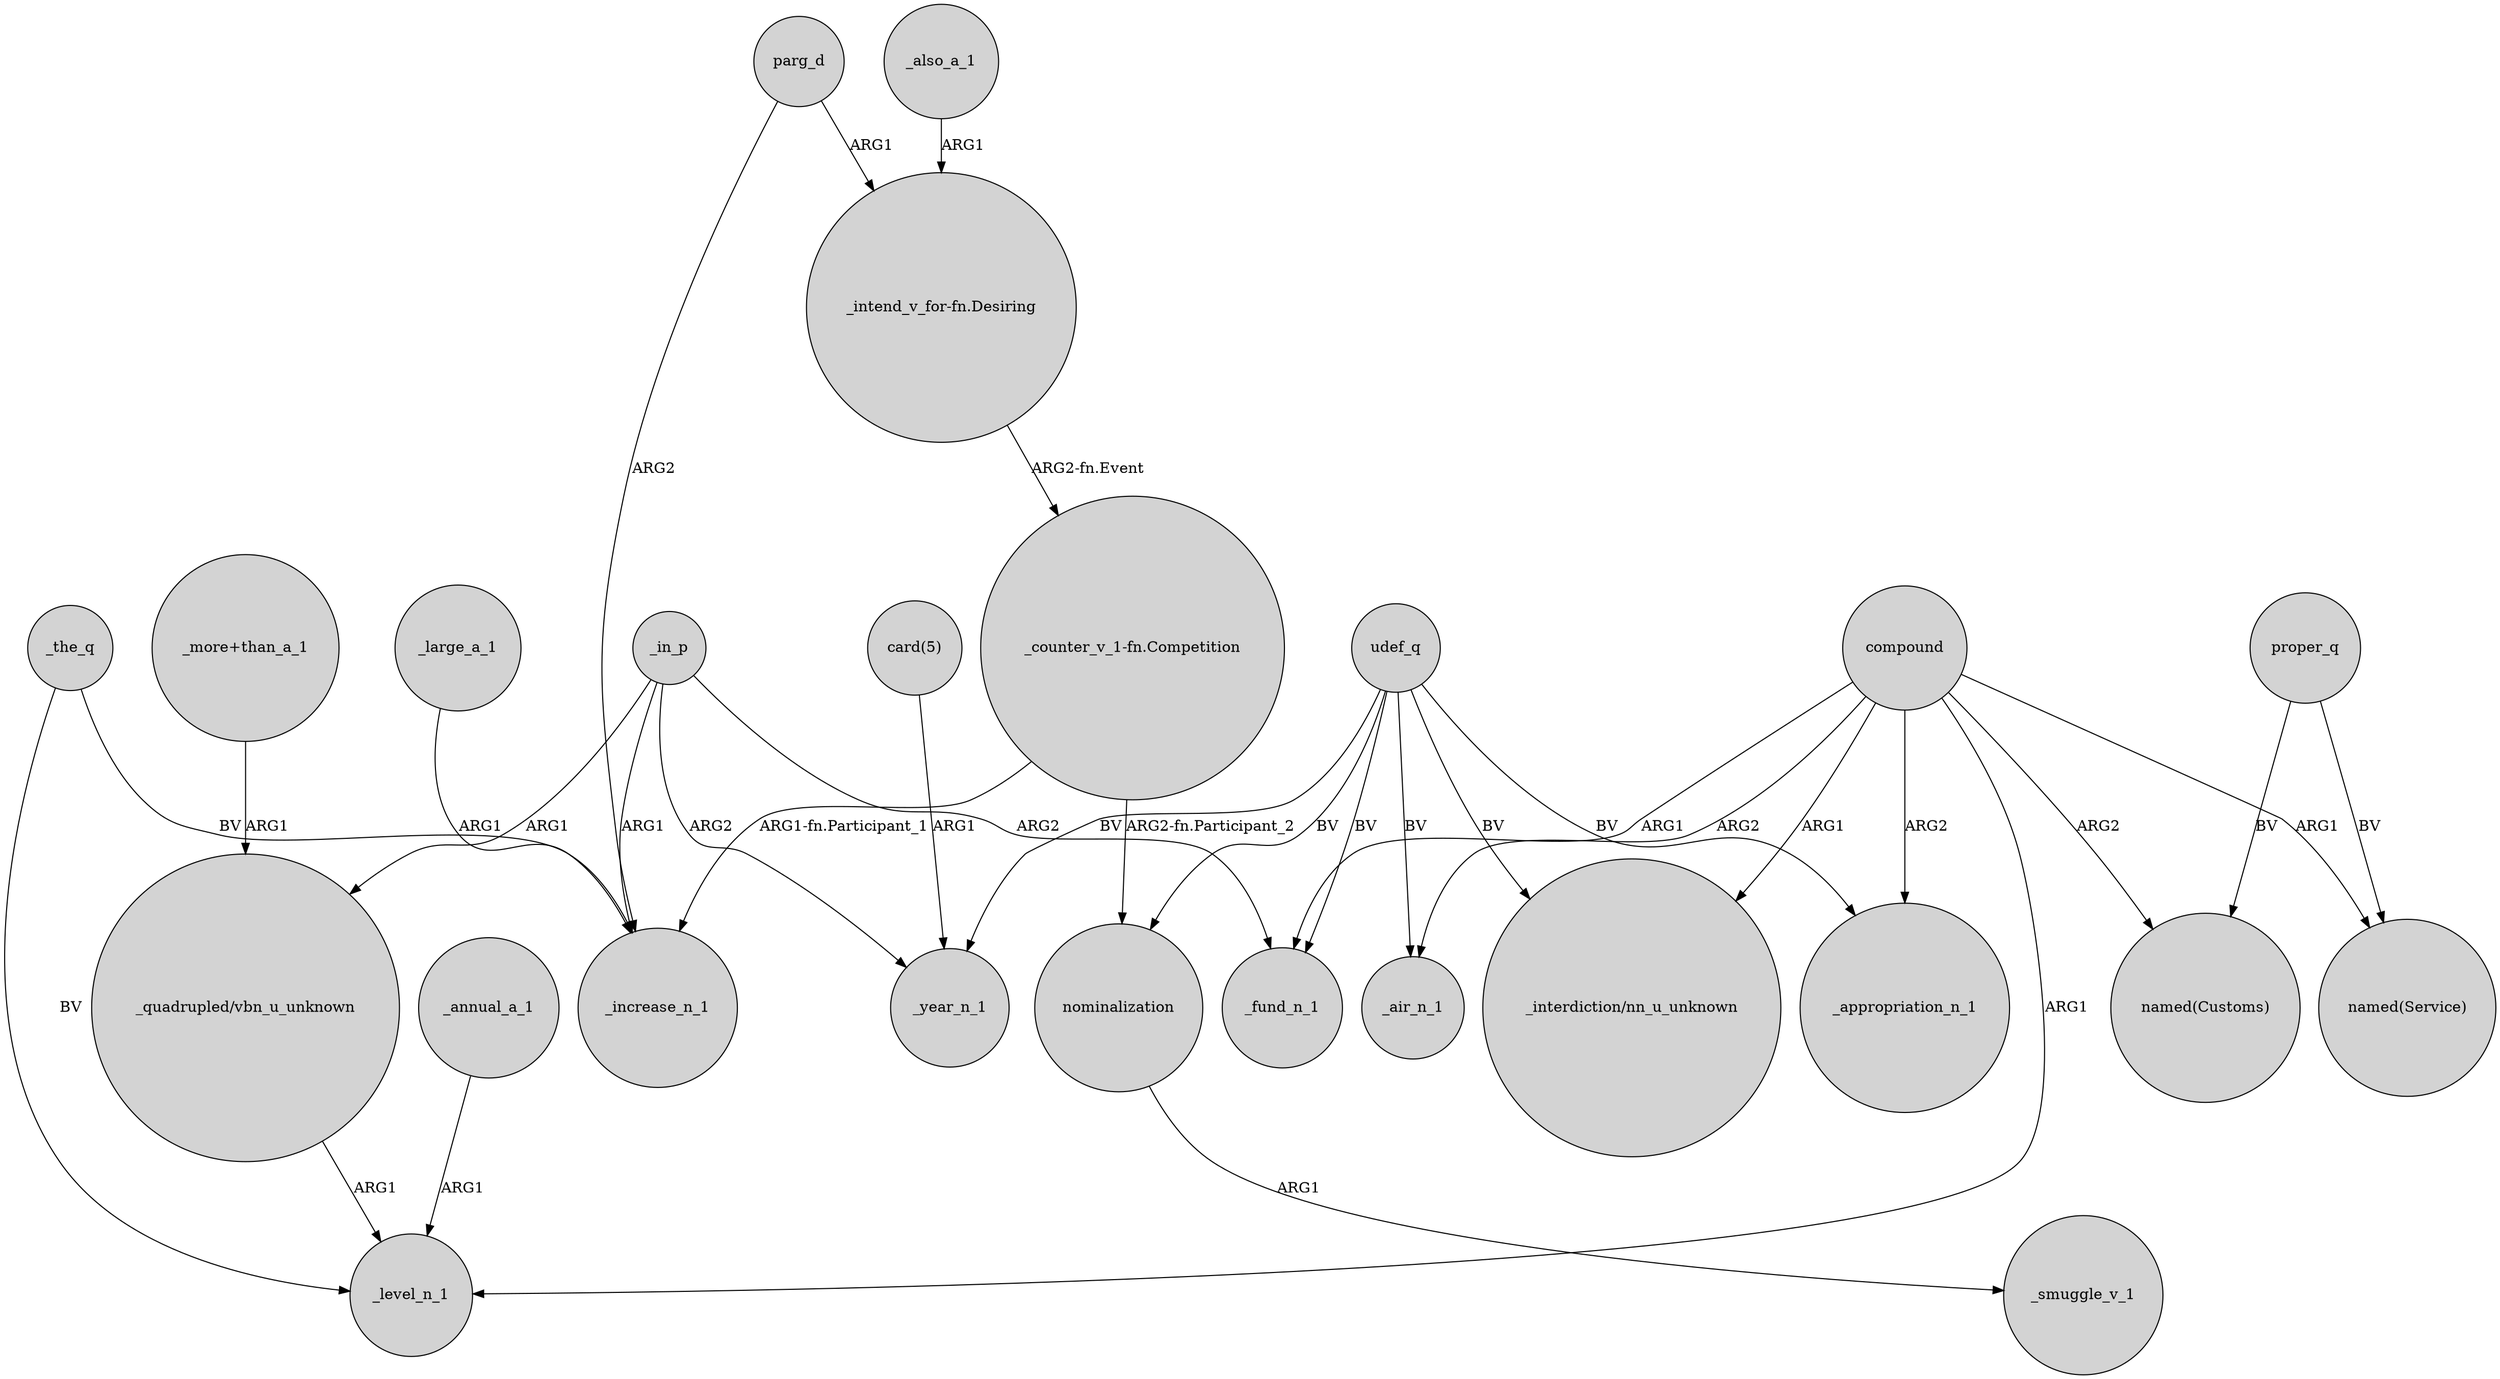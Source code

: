 digraph {
	node [shape=circle style=filled]
	compound -> _level_n_1 [label=ARG1]
	compound -> "_interdiction/nn_u_unknown" [label=ARG1]
	_the_q -> _level_n_1 [label=BV]
	_in_p -> _year_n_1 [label=ARG2]
	parg_d -> _increase_n_1 [label=ARG2]
	_in_p -> "_quadrupled/vbn_u_unknown" [label=ARG1]
	compound -> _air_n_1 [label=ARG2]
	udef_q -> _fund_n_1 [label=BV]
	_in_p -> _fund_n_1 [label=ARG2]
	udef_q -> _air_n_1 [label=BV]
	compound -> _appropriation_n_1 [label=ARG2]
	udef_q -> nominalization [label=BV]
	"_quadrupled/vbn_u_unknown" -> _level_n_1 [label=ARG1]
	parg_d -> "_intend_v_for-fn.Desiring" [label=ARG1]
	"_intend_v_for-fn.Desiring" -> "_counter_v_1-fn.Competition" [label="ARG2-fn.Event"]
	_large_a_1 -> _increase_n_1 [label=ARG1]
	"_counter_v_1-fn.Competition" -> _increase_n_1 [label="ARG1-fn.Participant_1"]
	proper_q -> "named(Service)" [label=BV]
	udef_q -> "_interdiction/nn_u_unknown" [label=BV]
	compound -> "named(Service)" [label=ARG1]
	_annual_a_1 -> _level_n_1 [label=ARG1]
	udef_q -> _appropriation_n_1 [label=BV]
	"card(5)" -> _year_n_1 [label=ARG1]
	udef_q -> _year_n_1 [label=BV]
	"_counter_v_1-fn.Competition" -> nominalization [label="ARG2-fn.Participant_2"]
	_the_q -> _increase_n_1 [label=BV]
	_also_a_1 -> "_intend_v_for-fn.Desiring" [label=ARG1]
	_in_p -> _increase_n_1 [label=ARG1]
	compound -> _fund_n_1 [label=ARG1]
	nominalization -> _smuggle_v_1 [label=ARG1]
	"_more+than_a_1" -> "_quadrupled/vbn_u_unknown" [label=ARG1]
	compound -> "named(Customs)" [label=ARG2]
	proper_q -> "named(Customs)" [label=BV]
}
